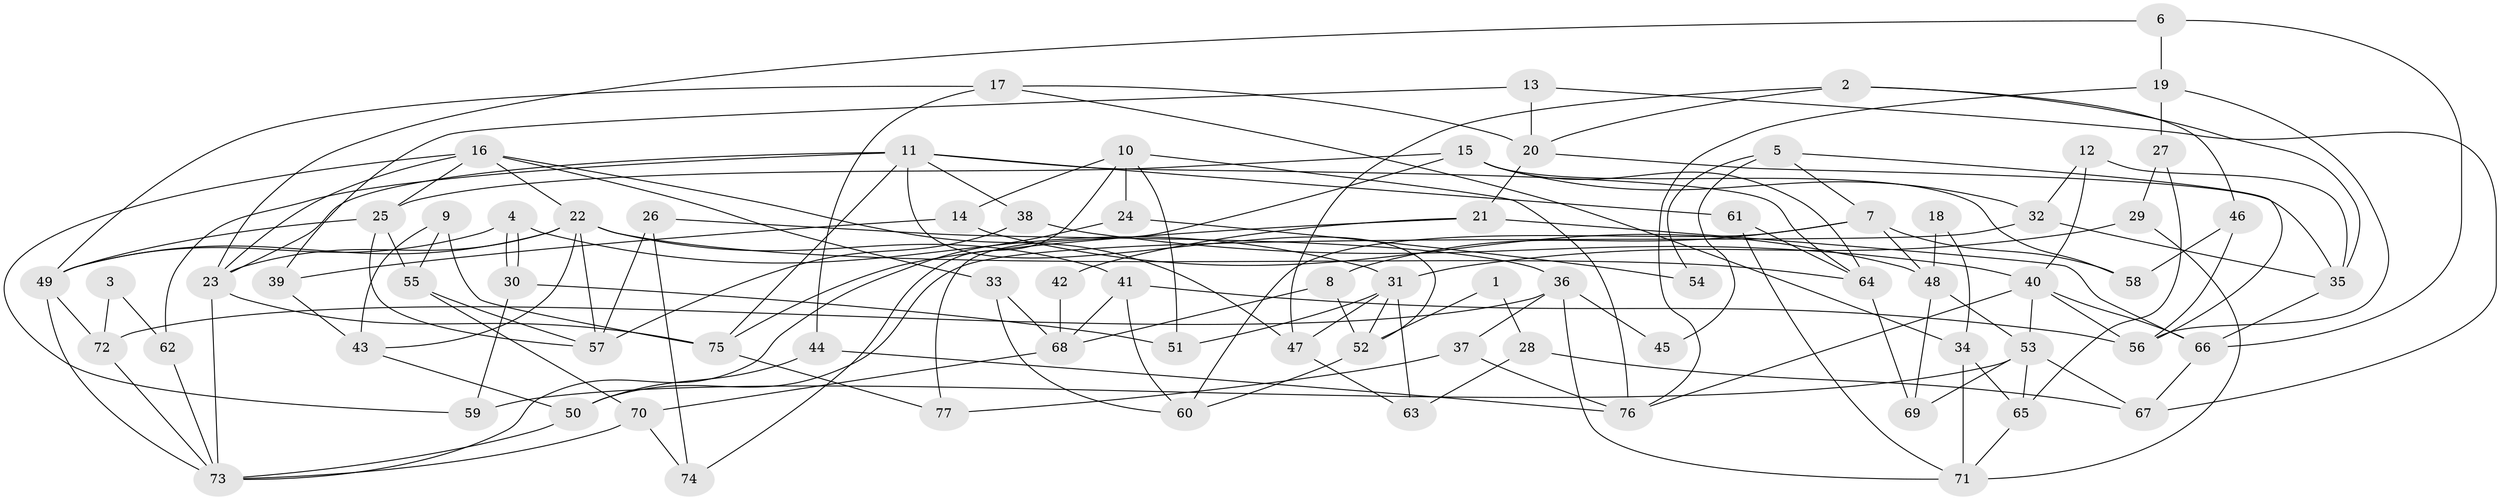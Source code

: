 // coarse degree distribution, {2: 0.16666666666666666, 3: 0.2, 4: 0.3, 5: 0.1, 9: 0.06666666666666667, 7: 0.06666666666666667, 8: 0.03333333333333333, 6: 0.03333333333333333, 11: 0.03333333333333333}
// Generated by graph-tools (version 1.1) at 2025/55/03/04/25 21:55:06]
// undirected, 77 vertices, 154 edges
graph export_dot {
graph [start="1"]
  node [color=gray90,style=filled];
  1;
  2;
  3;
  4;
  5;
  6;
  7;
  8;
  9;
  10;
  11;
  12;
  13;
  14;
  15;
  16;
  17;
  18;
  19;
  20;
  21;
  22;
  23;
  24;
  25;
  26;
  27;
  28;
  29;
  30;
  31;
  32;
  33;
  34;
  35;
  36;
  37;
  38;
  39;
  40;
  41;
  42;
  43;
  44;
  45;
  46;
  47;
  48;
  49;
  50;
  51;
  52;
  53;
  54;
  55;
  56;
  57;
  58;
  59;
  60;
  61;
  62;
  63;
  64;
  65;
  66;
  67;
  68;
  69;
  70;
  71;
  72;
  73;
  74;
  75;
  76;
  77;
  1 -- 52;
  1 -- 28;
  2 -- 47;
  2 -- 20;
  2 -- 35;
  2 -- 46;
  3 -- 62;
  3 -- 72;
  4 -- 49;
  4 -- 30;
  4 -- 30;
  4 -- 31;
  5 -- 56;
  5 -- 7;
  5 -- 45;
  5 -- 54;
  6 -- 66;
  6 -- 19;
  6 -- 23;
  7 -- 58;
  7 -- 8;
  7 -- 48;
  7 -- 60;
  8 -- 68;
  8 -- 52;
  9 -- 55;
  9 -- 43;
  9 -- 75;
  10 -- 51;
  10 -- 76;
  10 -- 14;
  10 -- 24;
  10 -- 74;
  11 -- 23;
  11 -- 64;
  11 -- 38;
  11 -- 52;
  11 -- 61;
  11 -- 62;
  11 -- 75;
  12 -- 32;
  12 -- 35;
  12 -- 40;
  13 -- 20;
  13 -- 67;
  13 -- 39;
  14 -- 48;
  14 -- 39;
  15 -- 25;
  15 -- 64;
  15 -- 32;
  15 -- 58;
  15 -- 77;
  16 -- 23;
  16 -- 25;
  16 -- 22;
  16 -- 33;
  16 -- 47;
  16 -- 59;
  17 -- 20;
  17 -- 49;
  17 -- 34;
  17 -- 44;
  18 -- 34;
  18 -- 48;
  19 -- 56;
  19 -- 76;
  19 -- 27;
  20 -- 35;
  20 -- 21;
  21 -- 66;
  21 -- 75;
  21 -- 42;
  22 -- 23;
  22 -- 41;
  22 -- 43;
  22 -- 49;
  22 -- 57;
  22 -- 64;
  23 -- 75;
  23 -- 73;
  24 -- 73;
  24 -- 54;
  25 -- 57;
  25 -- 49;
  25 -- 55;
  26 -- 74;
  26 -- 57;
  26 -- 36;
  27 -- 65;
  27 -- 29;
  28 -- 67;
  28 -- 63;
  29 -- 31;
  29 -- 71;
  30 -- 59;
  30 -- 51;
  31 -- 52;
  31 -- 47;
  31 -- 51;
  31 -- 63;
  32 -- 50;
  32 -- 35;
  33 -- 68;
  33 -- 60;
  34 -- 71;
  34 -- 65;
  35 -- 66;
  36 -- 71;
  36 -- 37;
  36 -- 45;
  36 -- 72;
  37 -- 77;
  37 -- 76;
  38 -- 40;
  38 -- 57;
  39 -- 43;
  40 -- 76;
  40 -- 53;
  40 -- 56;
  40 -- 66;
  41 -- 60;
  41 -- 56;
  41 -- 68;
  42 -- 68;
  43 -- 50;
  44 -- 50;
  44 -- 76;
  46 -- 56;
  46 -- 58;
  47 -- 63;
  48 -- 69;
  48 -- 53;
  49 -- 72;
  49 -- 73;
  50 -- 73;
  52 -- 60;
  53 -- 59;
  53 -- 65;
  53 -- 67;
  53 -- 69;
  55 -- 57;
  55 -- 70;
  61 -- 71;
  61 -- 64;
  62 -- 73;
  64 -- 69;
  65 -- 71;
  66 -- 67;
  68 -- 70;
  70 -- 73;
  70 -- 74;
  72 -- 73;
  75 -- 77;
}

